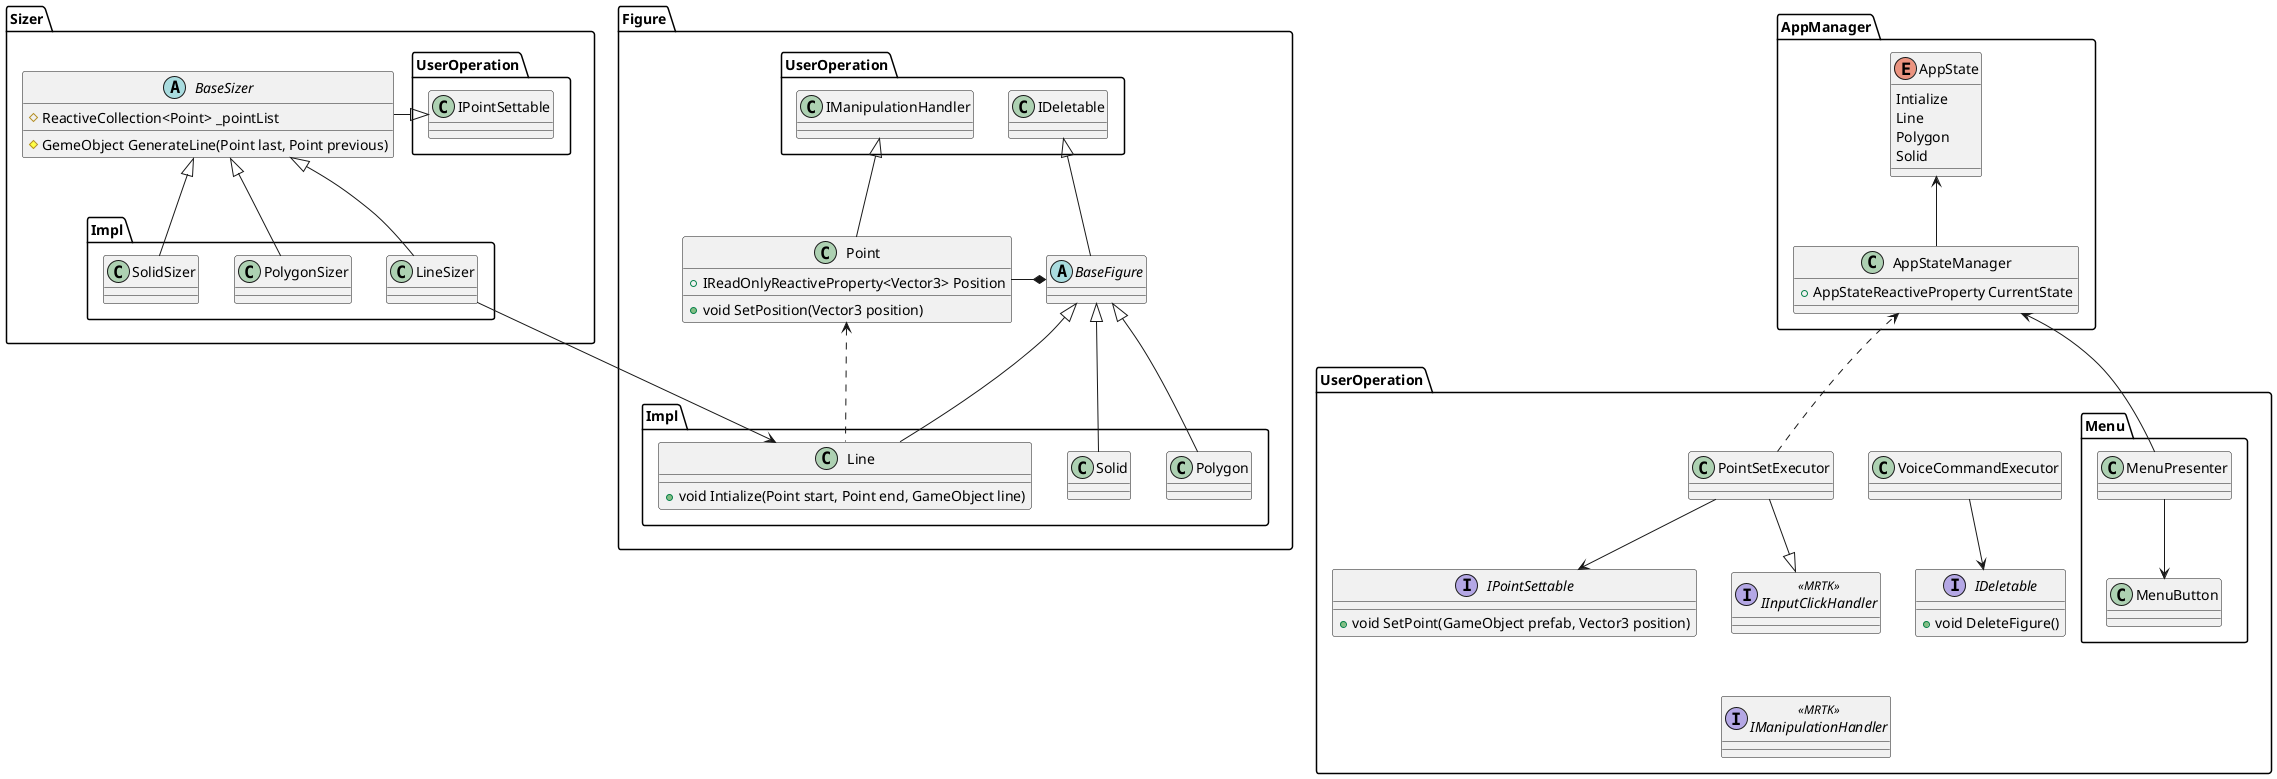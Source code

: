 @startuml

namespace Figure {
    abstract class BaseFigure {
    }
    namespace Impl {
        class Line {
            +void Intialize(Point start, Point end, GameObject line)
        }
        class Polygon {
        }
        class Solid {
        }
        Line --u|> Figure.BaseFigure
        Line ..u> Figure.Point
        Polygon --u|> Figure.BaseFigure
        Solid --u|> Figure.BaseFigure
    }

    class Point {
        +IReadOnlyReactiveProperty<Vector3> Position
        +void SetPosition(Vector3 position)
    }
    
    Point --u|> UserOperation.IManipulationHandler
    Point --l* BaseFigure
    BaseFigure --u|> UserOperation.IDeletable
}

namespace AppManager {
    class AppStateManager {
        +AppStateReactiveProperty CurrentState
    }

    enum AppState {
        Intialize
        Line
        Polygon
        Solid
    }
    AppStateManager --u> AppState
}

namespace Sizer {
    abstract class BaseSizer {
        #ReactiveCollection<Point> _pointList
        #GemeObject GenerateLine(Point last, Point previous)
    }
    namespace Impl {
        class LineSizer {
        }
        class PolygonSizer {
        }
        class SolidSizer {
        }
        LineSizer --u|> Sizer.BaseSizer
        PolygonSizer --u|> Sizer.BaseSizer
        SolidSizer --u|> Sizer.BaseSizer

        LineSizer --> Figure.Impl.Line
    }

    BaseSizer --r|> UserOperation.IPointSettable
}

namespace UserOperation {
    class VoiceCommandExecutor {
    }
    class PointSetExecutor {
    }

    interface IPointSettable {
        +void SetPoint(GameObject prefab, Vector3 position)
    }
    interface IDeletable {
        +void DeleteFigure()
    }

    interface IInputClickHandler<<MRTK>>{
    }
    interface IManipulationHandler<<MRTK>>{
    }

    VoiceCommandExecutor --d> IDeletable
    PointSetExecutor --d> IPointSettable
    PointSetExecutor --|> IInputClickHandler

    PointSetExecutor ..> AppManager.AppStateManager

    IInputClickHandler -[hidden]d- IManipulationHandler

    namespace Menu {
        class MenuPresenter {
        }
        class MenuButton {
        }

        MenuPresenter --> MenuButton
        MenuPresenter --u> AppManager.AppStateManager
    }
}

@enduml